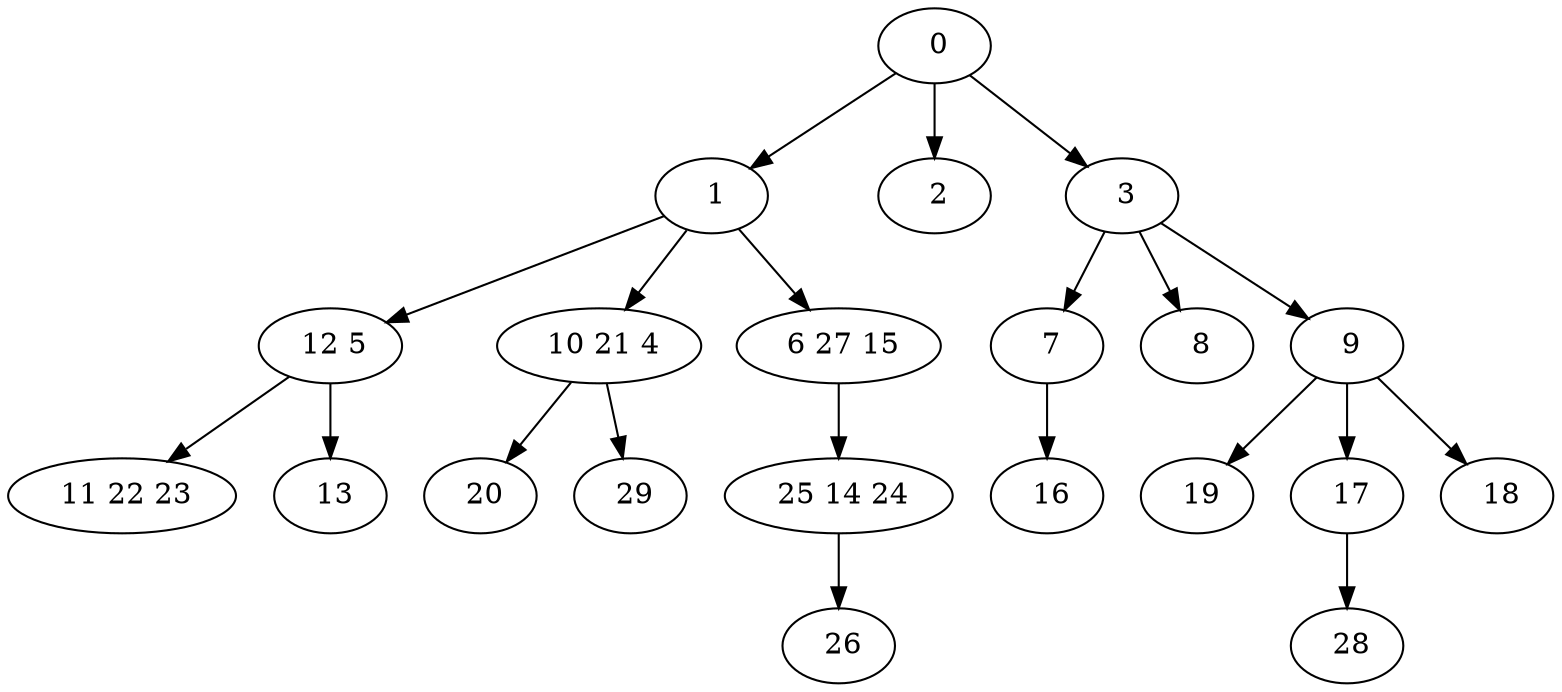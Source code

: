digraph mytree {
" 0" -> " 1";
" 0" -> " 2";
" 0" -> " 3";
" 1" -> " 12 5";
" 1" -> " 10 21 4";
" 1" -> " 6 27 15";
" 2";
" 3" -> " 7";
" 3" -> " 8";
" 3" -> " 9";
" 12 5" -> " 11 22 23";
" 12 5" -> " 13";
" 10 21 4" -> " 20";
" 10 21 4" -> " 29";
" 7" -> " 16";
" 8";
" 9" -> " 19";
" 9" -> " 17";
" 9" -> " 18";
" 6 27 15" -> " 25 14 24";
" 25 14 24" -> " 26";
" 26";
" 19";
" 16";
" 17" -> " 28";
" 18";
" 11 22 23";
" 28";
" 13";
" 20";
" 29";
}
